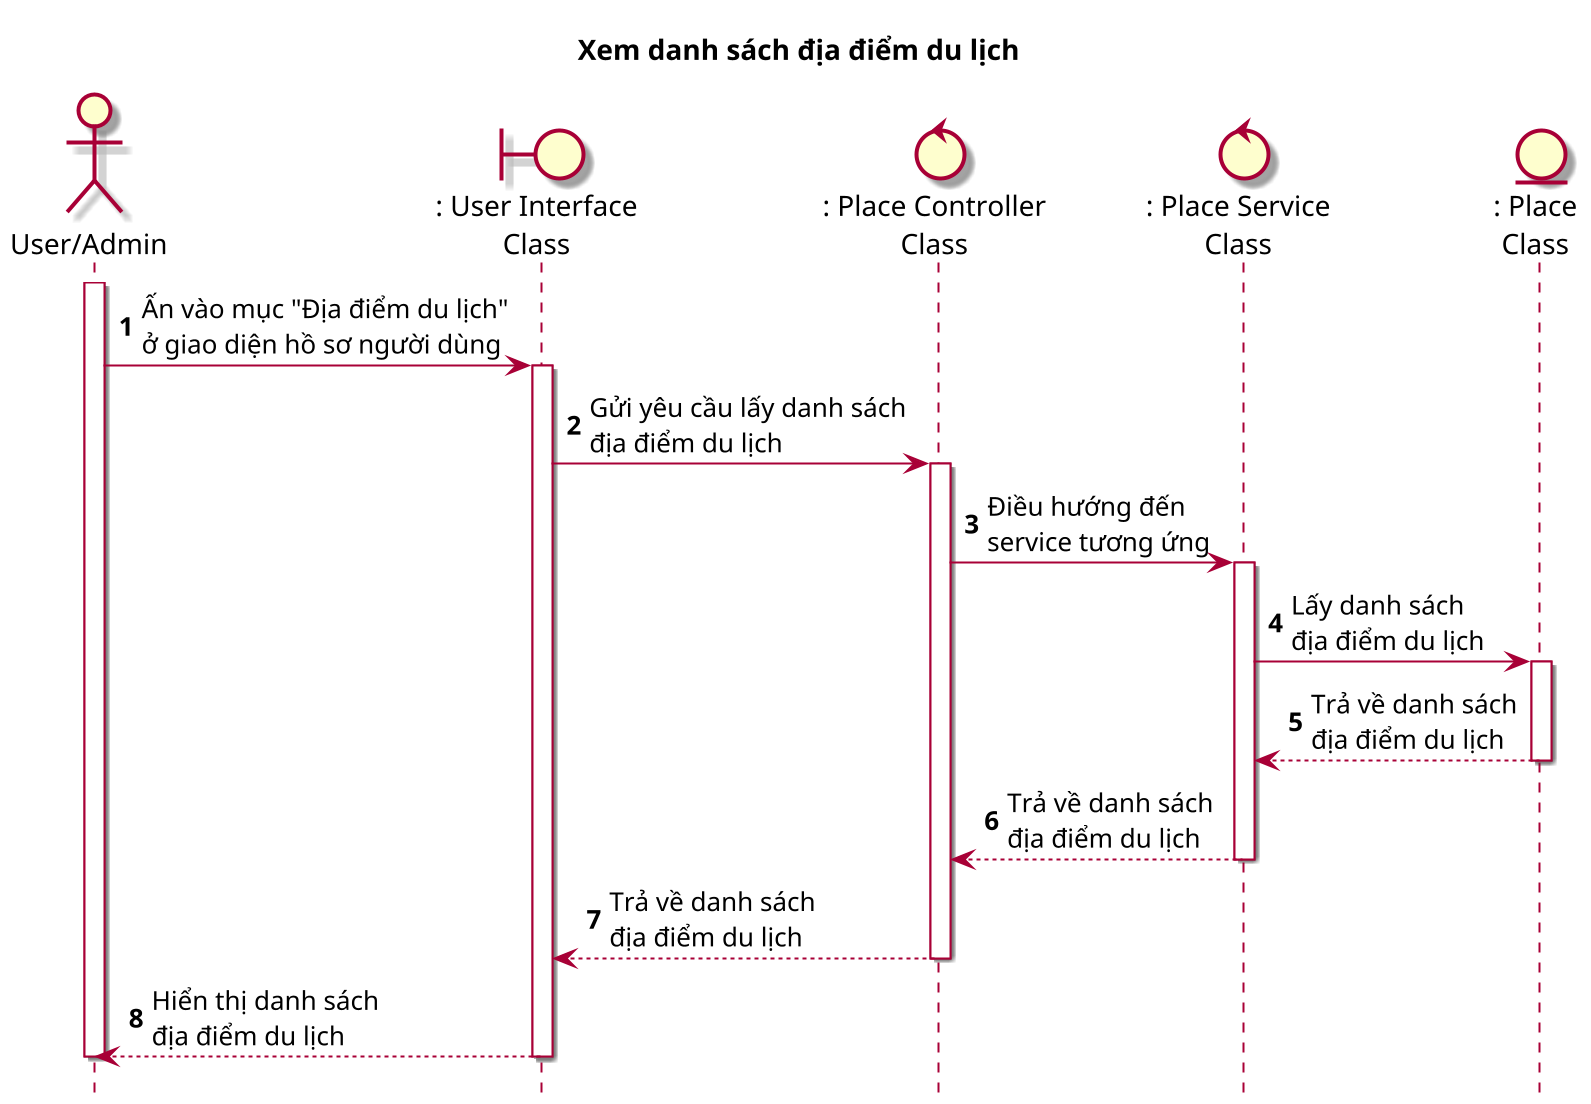 @startuml PlacesListRead

title Xem danh sách địa điểm du lịch

skin rose
scale 2
hide footbox

actor "User/Admin" as user
boundary ": User Interface\nClass" as ui
control ": Place Controller\nClass" as pc
control ": Place Service\nClass" as ps
entity ": Place\nClass" as p

autonumber
user++
user -> ui++ : Ấn vào mục "Địa điểm du lịch"\nở giao diện hồ sơ người dùng
ui -> pc++ : Gửi yêu cầu lấy danh sách\nđịa điểm du lịch
pc -> ps++ : Điều hướng đến\nservice tương ứng
ps -> p++ : Lấy danh sách\nđịa điểm du lịch
p --> ps-- : Trả về danh sách\nđịa điểm du lịch
ps --> pc-- : Trả về danh sách\nđịa điểm du lịch
pc --> ui-- : Trả về danh sách\nđịa điểm du lịch
ui --> user-- : Hiển thị danh sách\nđịa điểm du lịch
user --

@enduml